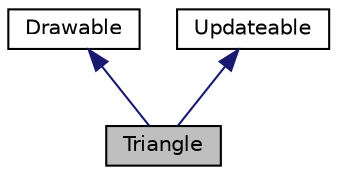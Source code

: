 digraph "Triangle"
{
 // LATEX_PDF_SIZE
  edge [fontname="Helvetica",fontsize="10",labelfontname="Helvetica",labelfontsize="10"];
  node [fontname="Helvetica",fontsize="10",shape=record];
  Node3 [label="Triangle",height=0.2,width=0.4,color="black", fillcolor="grey75", style="filled", fontcolor="black",tooltip="represents a triangle that falls from the top of the display to the bottom"];
  Node4 -> Node3 [dir="back",color="midnightblue",fontsize="10",style="solid"];
  Node4 [label="Drawable",height=0.2,width=0.4,color="black", fillcolor="white", style="filled",URL="$class_drawable.html",tooltip="interface for drawable objects"];
  Node5 -> Node3 [dir="back",color="midnightblue",fontsize="10",style="solid"];
  Node5 [label="Updateable",height=0.2,width=0.4,color="black", fillcolor="white", style="filled",URL="$class_updateable.html",tooltip="interface for updateable objects"];
}
